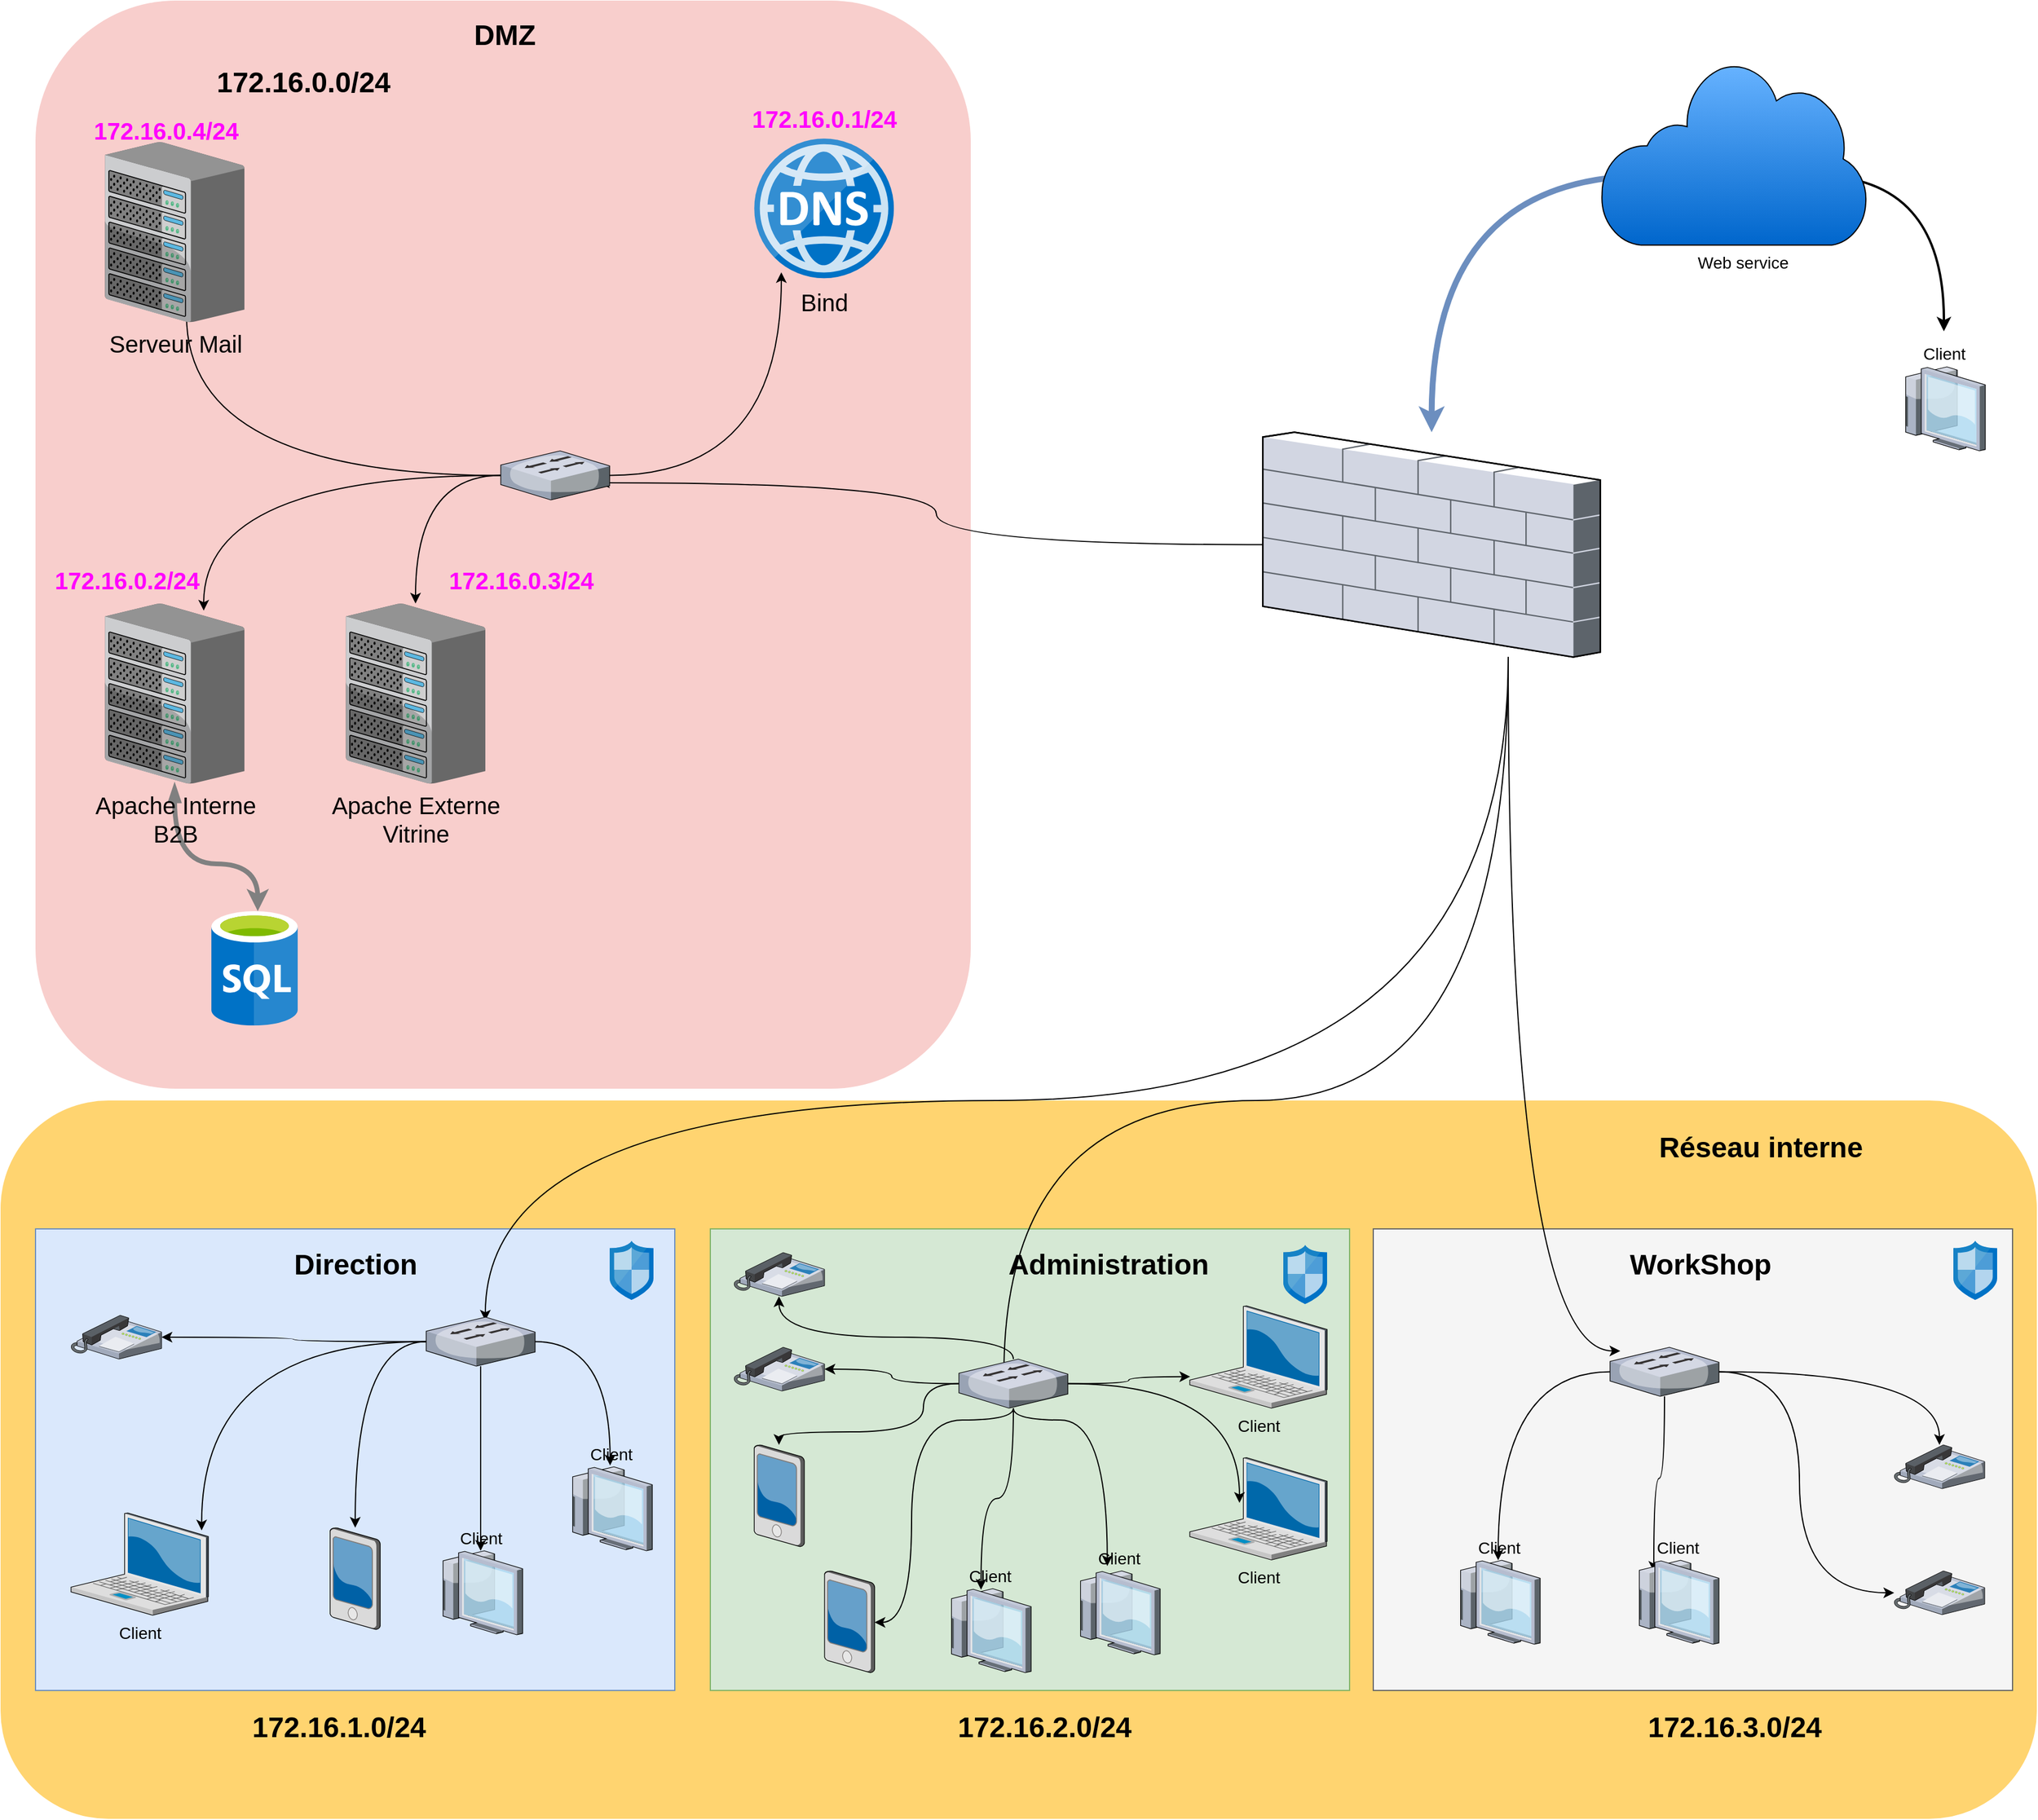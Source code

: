 <mxfile version="12.6.5" type="device"><diagram name="Page-1" id="e3a06f82-3646-2815-327d-82caf3d4e204"><mxGraphModel dx="1854" dy="1350" grid="1" gridSize="10" guides="1" tooltips="1" connect="1" arrows="1" fold="1" page="1" pageScale="1.5" pageWidth="1169" pageHeight="826" background="none" math="0" shadow="0"><root><mxCell id="0" style=";html=1;"/><mxCell id="1" style=";html=1;" parent="0"/><mxCell id="6a7d8f32e03d9370-61" value="DMZ&lt;br&gt;" style="whiteSpace=wrap;html=1;fillColor=#f8cecc;fontSize=14;strokeColor=none;verticalAlign=top;noLabel=1;fontColor=none;gradientColor=none;rounded=1;" parent="1" vertex="1"><mxGeometry x="40" y="20.5" width="790" height="919.5" as="geometry"/></mxCell><mxCell id="-P2l_FG2z6qO3UASLtlu-52" style="rounded=0;jumpSize=8;orthogonalLoop=1;jettySize=auto;html=1;entryX=0.527;entryY=0;entryDx=0;entryDy=0;entryPerimeter=0;shadow=0;startArrow=blockThin;startFill=1;strokeWidth=4;fontSize=20;fontColor=none;strokeColor=#808080;edgeStyle=orthogonalEdgeStyle;curved=1;" parent="1" source="-P2l_FG2z6qO3UASLtlu-46" target="6a7d8f32e03d9370-24" edge="1"><mxGeometry relative="1" as="geometry"><Array as="points"><mxPoint x="158" y="750"/><mxPoint x="228" y="750"/></Array></mxGeometry></mxCell><mxCell id="6a7d8f32e03d9370-57" value="Enterprise Networks" style="whiteSpace=wrap;html=1;fillColor=#FFD470;gradientColor=none;fontSize=14;strokeColor=none;verticalAlign=top;noLabel=1;fontColor=none;rounded=1;" parent="1" vertex="1"><mxGeometry x="10.5" y="950" width="1720" height="607" as="geometry"/></mxCell><mxCell id="-P2l_FG2z6qO3UASLtlu-6" value="" style="rounded=0;whiteSpace=wrap;html=1;fillColor=#f5f5f5;strokeColor=#666666;fontColor=#333333;" parent="1" vertex="1"><mxGeometry x="1170" y="1058.5" width="540" height="390" as="geometry"/></mxCell><mxCell id="-P2l_FG2z6qO3UASLtlu-7" value="" style="rounded=0;whiteSpace=wrap;html=1;fillColor=#d5e8d4;strokeColor=#82b366;" parent="1" vertex="1"><mxGeometry x="610" y="1058.5" width="540" height="390" as="geometry"/></mxCell><mxCell id="-P2l_FG2z6qO3UASLtlu-5" value="" style="rounded=0;whiteSpace=wrap;html=1;fillColor=#dae8fc;strokeColor=#6c8ebf;" parent="1" vertex="1"><mxGeometry x="40" y="1058.5" width="540" height="390" as="geometry"/></mxCell><mxCell id="6a7d8f32e03d9370-2" value="Client" style="verticalLabelPosition=bottom;aspect=fixed;html=1;verticalAlign=top;strokeColor=none;shape=mxgraph.citrix.laptop_2;fillColor=#66B2FF;gradientColor=#0066CC;fontSize=14;" parent="1" vertex="1"><mxGeometry x="70.0" y="1298.5" width="116" height="86.5" as="geometry"/></mxCell><mxCell id="6a7d8f32e03d9370-16" value="&lt;font style=&quot;font-size: 20px&quot;&gt;&lt;br style=&quot;font-size: 20px&quot;&gt;&lt;/font&gt;" style="aspect=fixed;html=1;points=[];align=center;image;fontSize=20;image=img/lib/mscae/DNS.svg;fontFamily=Helvetica;fontColor=#000000;fillColor=#66B2FF;gradientColor=#0066CC;" parent="1" vertex="1"><mxGeometry x="647.1" y="120" width="117.99" height="152.31" as="geometry"/></mxCell><mxCell id="-P2l_FG2z6qO3UASLtlu-33" value="" style="edgeStyle=orthogonalEdgeStyle;rounded=0;orthogonalLoop=1;jettySize=auto;html=1;fontColor=none;entryX=0.543;entryY=0.072;entryDx=0;entryDy=0;entryPerimeter=0;curved=1;" parent="1" source="6a7d8f32e03d9370-19" target="-P2l_FG2z6qO3UASLtlu-21" edge="1"><mxGeometry relative="1" as="geometry"><Array as="points"><mxPoint x="1284" y="950"/><mxPoint x="420" y="950"/></Array></mxGeometry></mxCell><mxCell id="-P2l_FG2z6qO3UASLtlu-37" value="" style="edgeStyle=orthogonalEdgeStyle;rounded=0;orthogonalLoop=1;jettySize=auto;html=1;fontColor=none;entryX=0.413;entryY=0.47;entryDx=0;entryDy=0;entryPerimeter=0;curved=1;" parent="1" source="6a7d8f32e03d9370-19" target="-P2l_FG2z6qO3UASLtlu-20" edge="1"><mxGeometry relative="1" as="geometry"><mxPoint x="1383.8" y="690" as="targetPoint"/><Array as="points"><mxPoint x="1284" y="950"/><mxPoint x="858" y="950"/></Array></mxGeometry></mxCell><mxCell id="-P2l_FG2z6qO3UASLtlu-56" style="edgeStyle=orthogonalEdgeStyle;curved=1;rounded=0;jumpSize=8;orthogonalLoop=1;jettySize=auto;html=1;entryX=0.902;entryY=0.651;entryDx=0;entryDy=0;entryPerimeter=0;shadow=0;startArrow=none;startFill=0;strokeColor=#000000;strokeWidth=1;fontSize=20;fontColor=none;" parent="1" source="6a7d8f32e03d9370-19" target="-P2l_FG2z6qO3UASLtlu-45" edge="1"><mxGeometry relative="1" as="geometry"/></mxCell><mxCell id="9FzjiGXkhkbiFYkU8sjT-27" style="edgeStyle=orthogonalEdgeStyle;curved=1;rounded=0;orthogonalLoop=1;jettySize=auto;html=1;entryX=0.094;entryY=0.076;entryDx=0;entryDy=0;entryPerimeter=0;fontSize=20;" parent="1" source="6a7d8f32e03d9370-19" target="6a7d8f32e03d9370-26" edge="1"><mxGeometry relative="1" as="geometry"><Array as="points"><mxPoint x="1284" y="1162"/></Array></mxGeometry></mxCell><mxCell id="6a7d8f32e03d9370-19" value="" style="verticalLabelPosition=bottom;aspect=fixed;html=1;verticalAlign=top;strokeColor=#000000;align=center;outlineConnect=0;shape=mxgraph.citrix.firewall;shadow=0;dashed=0;fontFamily=Helvetica;fontSize=14;fontColor=#000000;fillColor=#66B2FF;gradientColor=#0066CC;" parent="1" vertex="1"><mxGeometry x="1076.75" y="385.25" width="285" height="190" as="geometry"/></mxCell><mxCell id="6a7d8f32e03d9370-24" value="" style="aspect=fixed;html=1;points=[];align=center;image;fontSize=14;image=img/lib/mscae/SQL_Database_generic.svg;fontFamily=Helvetica;fontColor=#000000;strokeColor=#000000;fillColor=#66B2FF;gradientColor=#0066CC;" parent="1" vertex="1"><mxGeometry x="174.5" y="790" width="101" height="96.64" as="geometry"/></mxCell><mxCell id="9FzjiGXkhkbiFYkU8sjT-15" style="edgeStyle=orthogonalEdgeStyle;curved=1;rounded=0;orthogonalLoop=1;jettySize=auto;html=1;" parent="1" source="6a7d8f32e03d9370-26" target="6a7d8f32e03d9370-28" edge="1"><mxGeometry relative="1" as="geometry"/></mxCell><mxCell id="9FzjiGXkhkbiFYkU8sjT-16" style="edgeStyle=orthogonalEdgeStyle;curved=1;rounded=0;orthogonalLoop=1;jettySize=auto;html=1;entryX=0.225;entryY=0.138;entryDx=0;entryDy=0;entryPerimeter=0;" parent="1" source="6a7d8f32e03d9370-26" target="6a7d8f32e03d9370-27" edge="1"><mxGeometry relative="1" as="geometry"/></mxCell><mxCell id="9FzjiGXkhkbiFYkU8sjT-17" style="edgeStyle=orthogonalEdgeStyle;curved=1;rounded=0;orthogonalLoop=1;jettySize=auto;html=1;" parent="1" source="6a7d8f32e03d9370-26" target="-P2l_FG2z6qO3UASLtlu-17" edge="1"><mxGeometry relative="1" as="geometry"/></mxCell><mxCell id="9FzjiGXkhkbiFYkU8sjT-18" style="edgeStyle=orthogonalEdgeStyle;curved=1;rounded=0;orthogonalLoop=1;jettySize=auto;html=1;" parent="1" source="6a7d8f32e03d9370-26" target="-P2l_FG2z6qO3UASLtlu-16" edge="1"><mxGeometry relative="1" as="geometry"><Array as="points"><mxPoint x="1530" y="1179"/><mxPoint x="1530" y="1366"/></Array></mxGeometry></mxCell><mxCell id="6a7d8f32e03d9370-26" value="" style="verticalLabelPosition=bottom;aspect=fixed;html=1;verticalAlign=top;strokeColor=none;shape=mxgraph.citrix.switch;fillColor=#66B2FF;gradientColor=#0066CC;fontSize=14;" parent="1" vertex="1"><mxGeometry x="1370" y="1158.5" width="92" height="41.5" as="geometry"/></mxCell><mxCell id="6a7d8f32e03d9370-27" value="Client" style="verticalLabelPosition=top;aspect=fixed;html=1;verticalAlign=bottom;strokeColor=none;shape=mxgraph.citrix.thin_client;fillColor=#66B2FF;gradientColor=#0066CC;fontSize=14;labelPosition=center;align=center;" parent="1" vertex="1"><mxGeometry x="1391" y="1338.5" width="71" height="71" as="geometry"/></mxCell><mxCell id="6a7d8f32e03d9370-28" value="Client" style="verticalLabelPosition=top;aspect=fixed;html=1;verticalAlign=bottom;strokeColor=none;shape=mxgraph.citrix.thin_client;fillColor=#66B2FF;gradientColor=#0066CC;fontSize=14;labelPosition=center;align=center;" parent="1" vertex="1"><mxGeometry x="1240" y="1338.5" width="71" height="71" as="geometry"/></mxCell><mxCell id="-P2l_FG2z6qO3UASLtlu-41" value="" style="edgeStyle=orthogonalEdgeStyle;rounded=0;orthogonalLoop=1;jettySize=auto;html=1;fontColor=none;spacing=4;jumpSize=8;strokeWidth=5;fillColor=#dae8fc;strokeColor=#6c8ebf;shadow=0;curved=1;startArrow=blockThin;startFill=1;" parent="1" source="6a7d8f32e03d9370-30" target="6a7d8f32e03d9370-19" edge="1"><mxGeometry relative="1" as="geometry"><mxPoint x="1481.5" y="307.14" as="targetPoint"/></mxGeometry></mxCell><mxCell id="-P2l_FG2z6qO3UASLtlu-42" style="edgeStyle=orthogonalEdgeStyle;curved=1;rounded=0;jumpSize=8;orthogonalLoop=1;jettySize=auto;html=1;shadow=0;startArrow=none;startFill=0;strokeWidth=2;fontColor=none;" parent="1" source="6a7d8f32e03d9370-30" edge="1"><mxGeometry relative="1" as="geometry"><mxPoint x="1652" y="300" as="targetPoint"/></mxGeometry></mxCell><mxCell id="6a7d8f32e03d9370-30" value="Web service" style="verticalLabelPosition=bottom;aspect=fixed;html=1;verticalAlign=top;strokeColor=none;shape=mxgraph.citrix.web_service;fillColor=#66B2FF;gradientColor=#0066CC;fontSize=14;" parent="1" vertex="1"><mxGeometry x="1420" y="110" width="123" height="117.14" as="geometry"/></mxCell><mxCell id="-P2l_FG2z6qO3UASLtlu-8" value="Client" style="verticalLabelPosition=top;aspect=fixed;html=1;verticalAlign=bottom;strokeColor=none;shape=mxgraph.citrix.thin_client;fillColor=#66B2FF;gradientColor=#0066CC;fontSize=14;labelPosition=center;align=center;" parent="1" vertex="1"><mxGeometry x="380.5" y="1330.5" width="71" height="71" as="geometry"/></mxCell><mxCell id="-P2l_FG2z6qO3UASLtlu-9" value="Client" style="verticalLabelPosition=top;aspect=fixed;html=1;verticalAlign=bottom;strokeColor=none;shape=mxgraph.citrix.thin_client;fillColor=#66B2FF;gradientColor=#0066CC;fontSize=14;labelPosition=center;align=center;" parent="1" vertex="1"><mxGeometry x="919" y="1347.5" width="71" height="71" as="geometry"/></mxCell><mxCell id="-P2l_FG2z6qO3UASLtlu-10" value="Client" style="verticalLabelPosition=top;aspect=fixed;html=1;verticalAlign=bottom;strokeColor=none;shape=mxgraph.citrix.thin_client;fillColor=#66B2FF;gradientColor=#0066CC;fontSize=14;labelPosition=center;align=center;" parent="1" vertex="1"><mxGeometry x="810" y="1362.5" width="71" height="71" as="geometry"/></mxCell><mxCell id="-P2l_FG2z6qO3UASLtlu-11" value="" style="verticalLabelPosition=bottom;aspect=fixed;html=1;verticalAlign=top;strokeColor=none;align=center;outlineConnect=0;shape=mxgraph.citrix.pda;" parent="1" vertex="1"><mxGeometry x="288.85" y="1311" width="42.3" height="86" as="geometry"/></mxCell><mxCell id="-P2l_FG2z6qO3UASLtlu-12" value="" style="verticalLabelPosition=bottom;aspect=fixed;html=1;verticalAlign=top;strokeColor=none;align=center;outlineConnect=0;shape=mxgraph.citrix.pda;" parent="1" vertex="1"><mxGeometry x="647.1" y="1241" width="42.3" height="86" as="geometry"/></mxCell><mxCell id="-P2l_FG2z6qO3UASLtlu-13" value="" style="verticalLabelPosition=bottom;aspect=fixed;html=1;verticalAlign=top;strokeColor=none;align=center;outlineConnect=0;shape=mxgraph.citrix.pda;" parent="1" vertex="1"><mxGeometry x="706.5" y="1347.5" width="42.3" height="86" as="geometry"/></mxCell><mxCell id="-P2l_FG2z6qO3UASLtlu-14" value="Client" style="verticalLabelPosition=bottom;aspect=fixed;html=1;verticalAlign=top;strokeColor=none;shape=mxgraph.citrix.laptop_2;fillColor=#66B2FF;gradientColor=#0066CC;fontSize=14;" parent="1" vertex="1"><mxGeometry x="1015" y="1123.5" width="116" height="86.5" as="geometry"/></mxCell><mxCell id="-P2l_FG2z6qO3UASLtlu-15" value="Client" style="verticalLabelPosition=bottom;aspect=fixed;html=1;verticalAlign=top;strokeColor=none;shape=mxgraph.citrix.laptop_2;fillColor=#66B2FF;gradientColor=#0066CC;fontSize=14;" parent="1" vertex="1"><mxGeometry x="1015" y="1251.75" width="116" height="86.5" as="geometry"/></mxCell><mxCell id="-P2l_FG2z6qO3UASLtlu-16" value="" style="verticalLabelPosition=bottom;aspect=fixed;html=1;verticalAlign=top;strokeColor=none;align=center;outlineConnect=0;shape=mxgraph.citrix.ip_phone;" parent="1" vertex="1"><mxGeometry x="1610" y="1347.5" width="76.5" height="37" as="geometry"/></mxCell><mxCell id="-P2l_FG2z6qO3UASLtlu-17" value="" style="verticalLabelPosition=bottom;aspect=fixed;html=1;verticalAlign=top;strokeColor=none;align=center;outlineConnect=0;shape=mxgraph.citrix.ip_phone;" parent="1" vertex="1"><mxGeometry x="1610" y="1241" width="76.5" height="37" as="geometry"/></mxCell><mxCell id="-P2l_FG2z6qO3UASLtlu-18" value="" style="verticalLabelPosition=bottom;aspect=fixed;html=1;verticalAlign=top;strokeColor=none;align=center;outlineConnect=0;shape=mxgraph.citrix.ip_phone;" parent="1" vertex="1"><mxGeometry x="630" y="1158.5" width="76.5" height="37" as="geometry"/></mxCell><mxCell id="-P2l_FG2z6qO3UASLtlu-19" value="" style="verticalLabelPosition=bottom;aspect=fixed;html=1;verticalAlign=top;strokeColor=none;align=center;outlineConnect=0;shape=mxgraph.citrix.ip_phone;" parent="1" vertex="1"><mxGeometry x="630" y="1078.5" width="76.5" height="37" as="geometry"/></mxCell><mxCell id="9FzjiGXkhkbiFYkU8sjT-7" style="edgeStyle=orthogonalEdgeStyle;curved=1;rounded=0;orthogonalLoop=1;jettySize=auto;html=1;" parent="1" source="-P2l_FG2z6qO3UASLtlu-20" target="-P2l_FG2z6qO3UASLtlu-19" edge="1"><mxGeometry relative="1" as="geometry"><Array as="points"><mxPoint x="866" y="1150"/><mxPoint x="668" y="1150"/></Array></mxGeometry></mxCell><mxCell id="9FzjiGXkhkbiFYkU8sjT-8" style="edgeStyle=orthogonalEdgeStyle;curved=1;rounded=0;orthogonalLoop=1;jettySize=auto;html=1;" parent="1" source="-P2l_FG2z6qO3UASLtlu-20" target="-P2l_FG2z6qO3UASLtlu-18" edge="1"><mxGeometry relative="1" as="geometry"/></mxCell><mxCell id="9FzjiGXkhkbiFYkU8sjT-9" style="edgeStyle=orthogonalEdgeStyle;curved=1;rounded=0;orthogonalLoop=1;jettySize=auto;html=1;" parent="1" source="-P2l_FG2z6qO3UASLtlu-20" target="-P2l_FG2z6qO3UASLtlu-12" edge="1"><mxGeometry relative="1" as="geometry"><Array as="points"><mxPoint x="790" y="1189"/><mxPoint x="790" y="1230"/><mxPoint x="668" y="1230"/></Array></mxGeometry></mxCell><mxCell id="9FzjiGXkhkbiFYkU8sjT-10" style="edgeStyle=orthogonalEdgeStyle;curved=1;rounded=0;orthogonalLoop=1;jettySize=auto;html=1;" parent="1" source="-P2l_FG2z6qO3UASLtlu-20" target="-P2l_FG2z6qO3UASLtlu-13" edge="1"><mxGeometry relative="1" as="geometry"><Array as="points"><mxPoint x="866" y="1220"/><mxPoint x="780" y="1220"/><mxPoint x="780" y="1391"/></Array></mxGeometry></mxCell><mxCell id="9FzjiGXkhkbiFYkU8sjT-11" style="edgeStyle=orthogonalEdgeStyle;curved=1;rounded=0;orthogonalLoop=1;jettySize=auto;html=1;entryX=0.404;entryY=0.012;entryDx=0;entryDy=0;entryPerimeter=0;" parent="1" source="-P2l_FG2z6qO3UASLtlu-20" target="-P2l_FG2z6qO3UASLtlu-10" edge="1"><mxGeometry relative="1" as="geometry"/></mxCell><mxCell id="9FzjiGXkhkbiFYkU8sjT-12" style="edgeStyle=orthogonalEdgeStyle;curved=1;rounded=0;orthogonalLoop=1;jettySize=auto;html=1;entryX=0.371;entryY=-0.059;entryDx=0;entryDy=0;entryPerimeter=0;" parent="1" source="-P2l_FG2z6qO3UASLtlu-20" target="-P2l_FG2z6qO3UASLtlu-9" edge="1"><mxGeometry relative="1" as="geometry"><Array as="points"><mxPoint x="866" y="1220"/><mxPoint x="945" y="1220"/></Array></mxGeometry></mxCell><mxCell id="9FzjiGXkhkbiFYkU8sjT-13" style="edgeStyle=orthogonalEdgeStyle;curved=1;rounded=0;orthogonalLoop=1;jettySize=auto;html=1;entryX=0.003;entryY=0.692;entryDx=0;entryDy=0;entryPerimeter=0;" parent="1" source="-P2l_FG2z6qO3UASLtlu-20" target="-P2l_FG2z6qO3UASLtlu-14" edge="1"><mxGeometry relative="1" as="geometry"/></mxCell><mxCell id="9FzjiGXkhkbiFYkU8sjT-14" style="edgeStyle=orthogonalEdgeStyle;curved=1;rounded=0;orthogonalLoop=1;jettySize=auto;html=1;entryX=0.362;entryY=0.442;entryDx=0;entryDy=0;entryPerimeter=0;" parent="1" source="-P2l_FG2z6qO3UASLtlu-20" target="-P2l_FG2z6qO3UASLtlu-15" edge="1"><mxGeometry relative="1" as="geometry"/></mxCell><mxCell id="-P2l_FG2z6qO3UASLtlu-20" value="" style="verticalLabelPosition=bottom;aspect=fixed;html=1;verticalAlign=top;strokeColor=none;shape=mxgraph.citrix.switch;fillColor=#66B2FF;gradientColor=#0066CC;fontSize=14;" parent="1" vertex="1"><mxGeometry x="820" y="1168.5" width="92" height="41.5" as="geometry"/></mxCell><mxCell id="9FzjiGXkhkbiFYkU8sjT-2" style="edgeStyle=orthogonalEdgeStyle;curved=1;rounded=0;orthogonalLoop=1;jettySize=auto;html=1;entryX=0.951;entryY=0.171;entryDx=0;entryDy=0;entryPerimeter=0;" parent="1" source="-P2l_FG2z6qO3UASLtlu-21" target="6a7d8f32e03d9370-2" edge="1"><mxGeometry relative="1" as="geometry"/></mxCell><mxCell id="9FzjiGXkhkbiFYkU8sjT-3" style="edgeStyle=orthogonalEdgeStyle;curved=1;rounded=0;orthogonalLoop=1;jettySize=auto;html=1;" parent="1" source="-P2l_FG2z6qO3UASLtlu-21" target="-P2l_FG2z6qO3UASLtlu-22" edge="1"><mxGeometry relative="1" as="geometry"/></mxCell><mxCell id="9FzjiGXkhkbiFYkU8sjT-4" style="edgeStyle=orthogonalEdgeStyle;curved=1;rounded=0;orthogonalLoop=1;jettySize=auto;html=1;" parent="1" source="-P2l_FG2z6qO3UASLtlu-21" target="-P2l_FG2z6qO3UASLtlu-11" edge="1"><mxGeometry relative="1" as="geometry"/></mxCell><mxCell id="9FzjiGXkhkbiFYkU8sjT-5" style="edgeStyle=orthogonalEdgeStyle;curved=1;rounded=0;orthogonalLoop=1;jettySize=auto;html=1;" parent="1" source="-P2l_FG2z6qO3UASLtlu-21" target="-P2l_FG2z6qO3UASLtlu-8" edge="1"><mxGeometry relative="1" as="geometry"/></mxCell><mxCell id="9FzjiGXkhkbiFYkU8sjT-6" style="edgeStyle=orthogonalEdgeStyle;curved=1;rounded=0;orthogonalLoop=1;jettySize=auto;html=1;entryX=0.498;entryY=-0.016;entryDx=0;entryDy=0;entryPerimeter=0;" parent="1" source="-P2l_FG2z6qO3UASLtlu-21" target="-P2l_FG2z6qO3UASLtlu-23" edge="1"><mxGeometry relative="1" as="geometry"/></mxCell><mxCell id="-P2l_FG2z6qO3UASLtlu-21" value="" style="verticalLabelPosition=bottom;aspect=fixed;html=1;verticalAlign=top;strokeColor=none;shape=mxgraph.citrix.switch;fillColor=#66B2FF;gradientColor=#0066CC;fontSize=14;" parent="1" vertex="1"><mxGeometry x="370" y="1133" width="92" height="41.5" as="geometry"/></mxCell><mxCell id="-P2l_FG2z6qO3UASLtlu-22" value="" style="verticalLabelPosition=bottom;aspect=fixed;html=1;verticalAlign=top;strokeColor=none;align=center;outlineConnect=0;shape=mxgraph.citrix.ip_phone;" parent="1" vertex="1"><mxGeometry x="70.0" y="1131.5" width="76.5" height="37" as="geometry"/></mxCell><mxCell id="-P2l_FG2z6qO3UASLtlu-23" value="Client" style="verticalLabelPosition=top;aspect=fixed;html=1;verticalAlign=bottom;strokeColor=none;shape=mxgraph.citrix.thin_client;fillColor=#66B2FF;gradientColor=#0066CC;fontSize=14;labelPosition=center;align=center;" parent="1" vertex="1"><mxGeometry x="490" y="1259.5" width="71" height="71" as="geometry"/></mxCell><mxCell id="-P2l_FG2z6qO3UASLtlu-24" value="Direction" style="text;strokeColor=none;fillColor=none;html=1;fontSize=24;fontStyle=1;verticalAlign=middle;align=center;" parent="1" vertex="1"><mxGeometry x="124.5" y="1068.5" width="371" height="40" as="geometry"/></mxCell><mxCell id="-P2l_FG2z6qO3UASLtlu-25" value="Administration" style="text;strokeColor=none;fillColor=none;html=1;fontSize=24;fontStyle=1;verticalAlign=middle;align=center;" parent="1" vertex="1"><mxGeometry x="760" y="1068.5" width="371" height="40" as="geometry"/></mxCell><mxCell id="-P2l_FG2z6qO3UASLtlu-26" value="WorkShop" style="text;strokeColor=none;fillColor=none;html=1;fontSize=24;fontStyle=1;verticalAlign=middle;align=center;" parent="1" vertex="1"><mxGeometry x="1260" y="1068.5" width="371" height="40" as="geometry"/></mxCell><mxCell id="-P2l_FG2z6qO3UASLtlu-27" value="Réseau interne" style="text;strokeColor=none;fillColor=none;html=1;fontSize=24;fontStyle=1;verticalAlign=middle;align=center;rounded=0;" parent="1" vertex="1"><mxGeometry x="1311" y="970" width="371" height="40" as="geometry"/></mxCell><mxCell id="-P2l_FG2z6qO3UASLtlu-28" value="DMZ" style="text;strokeColor=none;fillColor=none;html=1;fontSize=24;fontStyle=1;verticalAlign=middle;align=center;" parent="1" vertex="1"><mxGeometry x="250" y="30" width="371" height="40" as="geometry"/></mxCell><mxCell id="-P2l_FG2z6qO3UASLtlu-29" value="Client" style="verticalLabelPosition=top;aspect=fixed;html=1;verticalAlign=bottom;strokeColor=none;shape=mxgraph.citrix.thin_client;fillColor=#66B2FF;gradientColor=#0066CC;fontSize=14;labelPosition=center;align=center;" parent="1" vertex="1"><mxGeometry x="1616" y="330" width="71" height="71" as="geometry"/></mxCell><mxCell id="-P2l_FG2z6qO3UASLtlu-53" style="edgeStyle=orthogonalEdgeStyle;rounded=0;jumpSize=8;orthogonalLoop=1;jettySize=auto;html=1;entryX=0.708;entryY=0.039;entryDx=0;entryDy=0;entryPerimeter=0;shadow=0;startArrow=none;startFill=0;strokeColor=#000000;strokeWidth=1;fontSize=20;fontColor=none;curved=1;" parent="1" source="-P2l_FG2z6qO3UASLtlu-45" target="-P2l_FG2z6qO3UASLtlu-46" edge="1"><mxGeometry relative="1" as="geometry"/></mxCell><mxCell id="-P2l_FG2z6qO3UASLtlu-54" style="edgeStyle=orthogonalEdgeStyle;curved=1;rounded=0;jumpSize=8;orthogonalLoop=1;jettySize=auto;html=1;shadow=0;startArrow=none;startFill=0;strokeColor=#000000;strokeWidth=1;fontSize=20;fontColor=none;" parent="1" source="-P2l_FG2z6qO3UASLtlu-45" target="-P2l_FG2z6qO3UASLtlu-47" edge="1"><mxGeometry relative="1" as="geometry"/></mxCell><mxCell id="-P2l_FG2z6qO3UASLtlu-55" style="edgeStyle=orthogonalEdgeStyle;curved=1;rounded=0;jumpSize=8;orthogonalLoop=1;jettySize=auto;html=1;entryX=0.194;entryY=0.854;entryDx=0;entryDy=0;entryPerimeter=0;shadow=0;startArrow=none;startFill=0;strokeColor=#000000;strokeWidth=1;fontSize=20;fontColor=none;" parent="1" source="-P2l_FG2z6qO3UASLtlu-45" target="6a7d8f32e03d9370-16" edge="1"><mxGeometry relative="1" as="geometry"/></mxCell><mxCell id="nHSpxQ4mvppiifQmee5t-3" style="edgeStyle=orthogonalEdgeStyle;rounded=0;orthogonalLoop=1;jettySize=auto;html=1;entryX=0.585;entryY=0.919;entryDx=0;entryDy=0;entryPerimeter=0;curved=1;" edge="1" parent="1" source="-P2l_FG2z6qO3UASLtlu-45" target="nHSpxQ4mvppiifQmee5t-2"><mxGeometry relative="1" as="geometry"/></mxCell><mxCell id="-P2l_FG2z6qO3UASLtlu-45" value="" style="verticalLabelPosition=bottom;aspect=fixed;html=1;verticalAlign=top;strokeColor=none;shape=mxgraph.citrix.switch;fillColor=#66B2FF;gradientColor=#0066CC;fontSize=14;" parent="1" vertex="1"><mxGeometry x="433" y="401" width="92" height="41.5" as="geometry"/></mxCell><mxCell id="-P2l_FG2z6qO3UASLtlu-46" value="Apache Interne&lt;br&gt;B2B" style="verticalLabelPosition=bottom;aspect=fixed;html=1;verticalAlign=top;strokeColor=none;shape=mxgraph.citrix.chassis;fillColor=#66B2FF;gradientColor=#0066CC;fontSize=20;" parent="1" vertex="1"><mxGeometry x="98.51" y="530" width="117.99" height="152.31" as="geometry"/></mxCell><mxCell id="-P2l_FG2z6qO3UASLtlu-47" value="Apache Externe&lt;br&gt;Vitrine" style="verticalLabelPosition=bottom;aspect=fixed;html=1;verticalAlign=top;strokeColor=none;shape=mxgraph.citrix.chassis;fillColor=#66B2FF;gradientColor=#0066CC;fontSize=20;" parent="1" vertex="1"><mxGeometry x="302.01" y="530" width="117.99" height="152.31" as="geometry"/></mxCell><mxCell id="9FzjiGXkhkbiFYkU8sjT-26" value="Bind" style="text;html=1;align=center;verticalAlign=middle;resizable=0;points=[];autosize=1;fontSize=20;" parent="1" vertex="1"><mxGeometry x="676.09" y="260" width="60" height="30" as="geometry"/></mxCell><mxCell id="9FzjiGXkhkbiFYkU8sjT-29" value="" style="aspect=fixed;html=1;points=[];align=center;image;fontSize=12;image=img/lib/mscae/Network_Security_Groups_Classic.svg;rounded=1;gradientColor=none;" parent="1" vertex="1"><mxGeometry x="525" y="1068.5" width="37" height="50" as="geometry"/></mxCell><mxCell id="9FzjiGXkhkbiFYkU8sjT-30" value="" style="aspect=fixed;html=1;points=[];align=center;image;fontSize=12;image=img/lib/mscae/Network_Security_Groups_Classic.svg;rounded=1;gradientColor=none;" parent="1" vertex="1"><mxGeometry x="1094" y="1072" width="37" height="50" as="geometry"/></mxCell><mxCell id="9FzjiGXkhkbiFYkU8sjT-31" value="" style="aspect=fixed;html=1;points=[];align=center;image;fontSize=12;image=img/lib/mscae/Network_Security_Groups_Classic.svg;rounded=1;gradientColor=none;" parent="1" vertex="1"><mxGeometry x="1660" y="1068.5" width="37" height="50" as="geometry"/></mxCell><mxCell id="2cZaKLrL7pcr_-jno3ke-2" value="172.16.0.0/24" style="text;strokeColor=none;fillColor=none;html=1;fontSize=24;fontStyle=1;verticalAlign=middle;align=center;" parent="1" vertex="1"><mxGeometry x="80.5" y="70" width="371" height="40" as="geometry"/></mxCell><mxCell id="2cZaKLrL7pcr_-jno3ke-3" value="172.16.1.0/24" style="text;strokeColor=none;fillColor=none;html=1;fontSize=24;fontStyle=1;verticalAlign=middle;align=center;" parent="1" vertex="1"><mxGeometry x="110" y="1460" width="371" height="40" as="geometry"/></mxCell><mxCell id="2cZaKLrL7pcr_-jno3ke-4" value="172.16.2.0/24" style="text;strokeColor=none;fillColor=none;html=1;fontSize=24;fontStyle=1;verticalAlign=middle;align=center;" parent="1" vertex="1"><mxGeometry x="706.5" y="1460" width="371" height="40" as="geometry"/></mxCell><mxCell id="2cZaKLrL7pcr_-jno3ke-5" value="172.16.3.0/24" style="text;strokeColor=none;fillColor=none;html=1;fontSize=24;fontStyle=1;verticalAlign=middle;align=center;" parent="1" vertex="1"><mxGeometry x="1289" y="1460" width="371" height="40" as="geometry"/></mxCell><mxCell id="2cZaKLrL7pcr_-jno3ke-7" value="172.16.0.1/24" style="text;strokeColor=none;fillColor=none;html=1;fontSize=20;fontStyle=1;verticalAlign=middle;align=center;fontColor=#FF00FF;" parent="1" vertex="1"><mxGeometry x="606.09" y="100" width="200" height="40" as="geometry"/></mxCell><mxCell id="2cZaKLrL7pcr_-jno3ke-8" value="172.16.0.2/24" style="text;strokeColor=none;fillColor=none;html=1;fontSize=20;fontStyle=1;verticalAlign=middle;align=center;fontColor=#FF00FF;" parent="1" vertex="1"><mxGeometry x="16.5" y="490" width="200" height="40" as="geometry"/></mxCell><mxCell id="2cZaKLrL7pcr_-jno3ke-9" value="172.16.0.3/24" style="text;strokeColor=none;fillColor=none;html=1;fontSize=20;fontStyle=1;verticalAlign=middle;align=center;fontColor=#FF00FF;" parent="1" vertex="1"><mxGeometry x="350" y="490" width="200" height="40" as="geometry"/></mxCell><mxCell id="nHSpxQ4mvppiifQmee5t-1" value="" style="pointerEvents=1;shadow=0;dashed=0;html=1;strokeColor=#000000;labelPosition=center;verticalLabelPosition=bottom;verticalAlign=top;align=center;fillColor=#66B2FF;shape=mxgraph.mscae.enterprise.internet;fontFamily=Helvetica;fontSize=14;fontColor=#000000;gradientColor=#0066CC;" vertex="1" parent="1"><mxGeometry x="1361.75" y="71.64" width="225.5" height="155.5" as="geometry"/></mxCell><mxCell id="nHSpxQ4mvppiifQmee5t-2" value="Serveur Mail" style="verticalLabelPosition=bottom;aspect=fixed;html=1;verticalAlign=top;strokeColor=none;shape=mxgraph.citrix.chassis;fillColor=#66B2FF;gradientColor=#0066CC;fontSize=20;" vertex="1" parent="1"><mxGeometry x="98.51" y="140" width="117.99" height="152.31" as="geometry"/></mxCell><mxCell id="nHSpxQ4mvppiifQmee5t-4" value="172.16.0.4/24" style="text;strokeColor=none;fillColor=none;html=1;fontSize=20;fontStyle=1;verticalAlign=middle;align=center;fontColor=#FF00FF;" vertex="1" parent="1"><mxGeometry x="50" y="110" width="200" height="40" as="geometry"/></mxCell></root></mxGraphModel></diagram></mxfile>